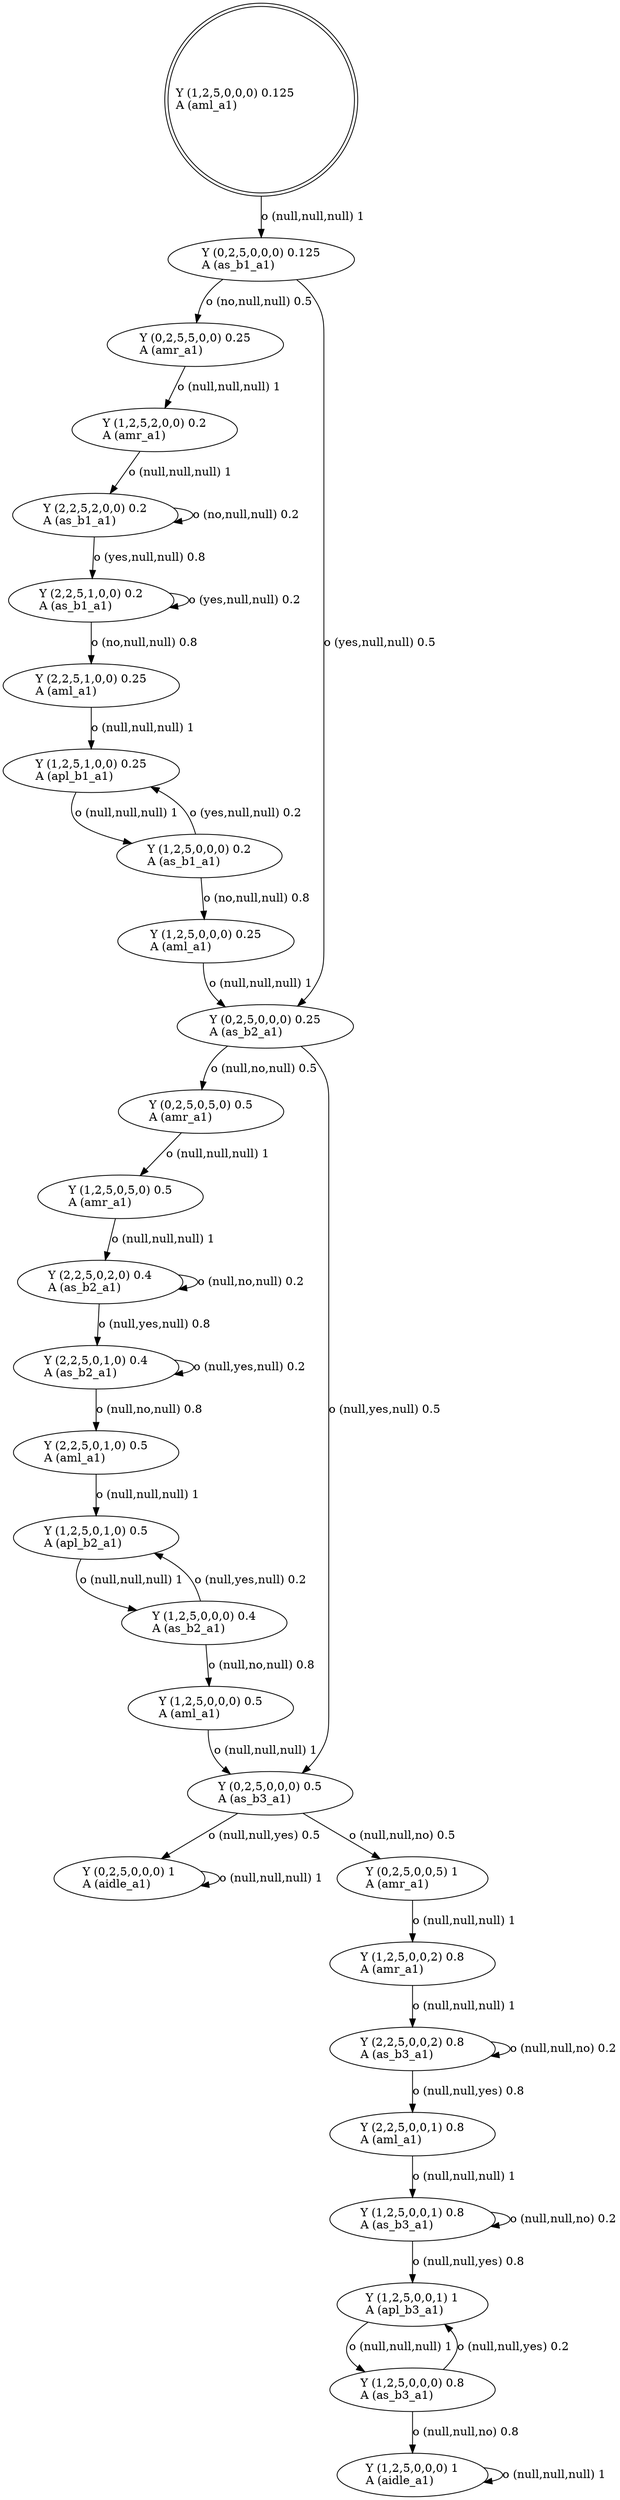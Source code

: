 digraph "G" {
root [label="Y (1,2,5,0,0,0) 0.125\lA (aml_a1)\l", labeljust="l", shape=doublecircle];
x0row28 [label="Y (0,2,5,0,5,0) 0.5\lA (amr_a1)\l"];
x0row13 [label="Y (0,2,5,5,0,0) 0.25\lA (amr_a1)\l"];
x0row12 [label="Y (0,2,5,0,0,0) 0.25\lA (as_b2_a1)\l"];
x0row3 [label="Y (0,2,5,0,0,0) 0.125\lA (as_b1_a1)\l"];
x0row25 [label="Y (1,2,5,0,0,0) 0.25\lA (aml_a1)\l"];
x0row27 [label="Y (0,2,5,0,0,0) 0.5\lA (as_b3_a1)\l"];
x0row291 [label="Y (1,2,5,0,0,0) 0.2\lA (as_b1_a1)\l"];
x0row161 [label="Y (2,2,5,0,2,0) 0.4\lA (as_b2_a1)\l"];
x0row138 [label="Y (1,2,5,0,5,0) 0.5\lA (amr_a1)\l"];
x0row282 [label="Y (1,2,5,1,0,0) 0.25\lA (apl_b1_a1)\l"];
x0row108 [label="Y (1,2,5,0,0,0) 0.8\lA (as_b3_a1)\l"];
x0row100 [label="Y (1,2,5,0,0,1) 1\lA (apl_b3_a1)\l"];
x0row90 [label="Y (1,2,5,0,0,1) 0.8\lA (as_b3_a1)\l"];
x0row198 [label="Y (1,2,5,0,0,0) 0.4\lA (as_b2_a1)\l"];
x0row84 [label="Y (2,2,5,0,0,1) 0.8\lA (aml_a1)\l"];
x0row242 [label="Y (2,2,5,2,0,0) 0.2\lA (as_b1_a1)\l"];
x0row190 [label="Y (1,2,5,0,1,0) 0.5\lA (apl_b2_a1)\l"];
x0row66 [label="Y (2,2,5,0,0,2) 0.8\lA (as_b3_a1)\l"];
x0row65 [label="Y (1,2,5,0,0,2) 0.8\lA (amr_a1)\l"];
x0row264 [label="Y (2,2,5,1,0,0) 0.2\lA (as_b1_a1)\l"];
x0row183 [label="Y (2,2,5,0,1,0) 0.5\lA (aml_a1)\l"];
x0row239 [label="Y (1,2,5,2,0,0) 0.2\lA (amr_a1)\l"];
x0row46 [label="Y (1,2,5,0,0,0) 1\lA (aidle_a1)\l"];
x0row39 [label="Y (0,2,5,0,0,0) 1\lA (aidle_a1)\l"];
x0row40 [label="Y (0,2,5,0,0,5) 1\lA (amr_a1)\l"];
x0row274 [label="Y (2,2,5,1,0,0) 0.25\lA (aml_a1)\l"];
x0row37 [label="Y (1,2,5,0,0,0) 0.5\lA (aml_a1)\l"];
x0row174 [label="Y (2,2,5,0,1,0) 0.4\lA (as_b2_a1)\l"];
root -> x0row3  [key=0, label="o (null,null,null) 1\l"];
x0row28 -> x0row138  [key=0, label="o (null,null,null) 1\l"];
x0row13 -> x0row239  [key=0, label="o (null,null,null) 1\l"];
x0row12 -> x0row27  [key=0, label="o (null,yes,null) 0.5\l"];
x0row12 -> x0row28  [key=0, label="o (null,no,null) 0.5\l"];
x0row3 -> x0row12  [key=0, label="o (yes,null,null) 0.5\l"];
x0row3 -> x0row13  [key=0, label="o (no,null,null) 0.5\l"];
x0row25 -> x0row12  [key=0, label="o (null,null,null) 1\l"];
x0row27 -> x0row39  [key=0, label="o (null,null,yes) 0.5\l"];
x0row27 -> x0row40  [key=0, label="o (null,null,no) 0.5\l"];
x0row291 -> x0row282  [key=0, label="o (yes,null,null) 0.2\l"];
x0row291 -> x0row25  [key=0, label="o (no,null,null) 0.8\l"];
x0row161 -> x0row174  [key=0, label="o (null,yes,null) 0.8\l"];
x0row161 -> x0row161  [key=0, label="o (null,no,null) 0.2\l"];
x0row138 -> x0row161  [key=0, label="o (null,null,null) 1\l"];
x0row282 -> x0row291  [key=0, label="o (null,null,null) 1\l"];
x0row108 -> x0row100  [key=0, label="o (null,null,yes) 0.2\l"];
x0row108 -> x0row46  [key=0, label="o (null,null,no) 0.8\l"];
x0row100 -> x0row108  [key=0, label="o (null,null,null) 1\l"];
x0row90 -> x0row100  [key=0, label="o (null,null,yes) 0.8\l"];
x0row90 -> x0row90  [key=0, label="o (null,null,no) 0.2\l"];
x0row198 -> x0row190  [key=0, label="o (null,yes,null) 0.2\l"];
x0row198 -> x0row37  [key=0, label="o (null,no,null) 0.8\l"];
x0row84 -> x0row90  [key=0, label="o (null,null,null) 1\l"];
x0row242 -> x0row242  [key=0, label="o (no,null,null) 0.2\l"];
x0row242 -> x0row264  [key=0, label="o (yes,null,null) 0.8\l"];
x0row190 -> x0row198  [key=0, label="o (null,null,null) 1\l"];
x0row66 -> x0row84  [key=0, label="o (null,null,yes) 0.8\l"];
x0row66 -> x0row66  [key=0, label="o (null,null,no) 0.2\l"];
x0row65 -> x0row66  [key=0, label="o (null,null,null) 1\l"];
x0row264 -> x0row274  [key=0, label="o (no,null,null) 0.8\l"];
x0row264 -> x0row264  [key=0, label="o (yes,null,null) 0.2\l"];
x0row183 -> x0row190  [key=0, label="o (null,null,null) 1\l"];
x0row239 -> x0row242  [key=0, label="o (null,null,null) 1\l"];
x0row46 -> x0row46  [key=0, label="o (null,null,null) 1\l"];
x0row39 -> x0row39  [key=0, label="o (null,null,null) 1\l"];
x0row40 -> x0row65  [key=0, label="o (null,null,null) 1\l"];
x0row274 -> x0row282  [key=0, label="o (null,null,null) 1\l"];
x0row37 -> x0row27  [key=0, label="o (null,null,null) 1\l"];
x0row174 -> x0row183  [key=0, label="o (null,no,null) 0.8\l"];
x0row174 -> x0row174  [key=0, label="o (null,yes,null) 0.2\l"];
}
